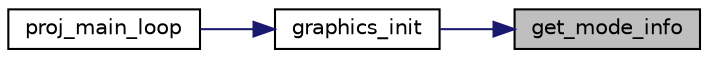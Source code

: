 digraph "get_mode_info"
{
 // LATEX_PDF_SIZE
  edge [fontname="Helvetica",fontsize="10",labelfontname="Helvetica",labelfontsize="10"];
  node [fontname="Helvetica",fontsize="10",shape=record];
  rankdir="RL";
  Node1 [label="get_mode_info",height=0.2,width=0.4,color="black", fillcolor="grey75", style="filled", fontcolor="black",tooltip="Gets the information of a mode, and stores said information in the vbe_mode_info_t struct."];
  Node1 -> Node2 [dir="back",color="midnightblue",fontsize="10",style="solid",fontname="Helvetica"];
  Node2 [label="graphics_init",height=0.2,width=0.4,color="black", fillcolor="white", style="filled",URL="$video_8h.html#a1179f5990803512b43cdb2f444c9fc43",tooltip="Initializes the video module in mode 0x115 using a linear frame buffer, and maps VRAM to the process'..."];
  Node2 -> Node3 [dir="back",color="midnightblue",fontsize="10",style="solid",fontname="Helvetica"];
  Node3 [label="proj_main_loop",height=0.2,width=0.4,color="black", fillcolor="white", style="filled",URL="$proj_8c.html#a2a16f651eccbd248e1ad3b3b924b143b",tooltip=" "];
}
